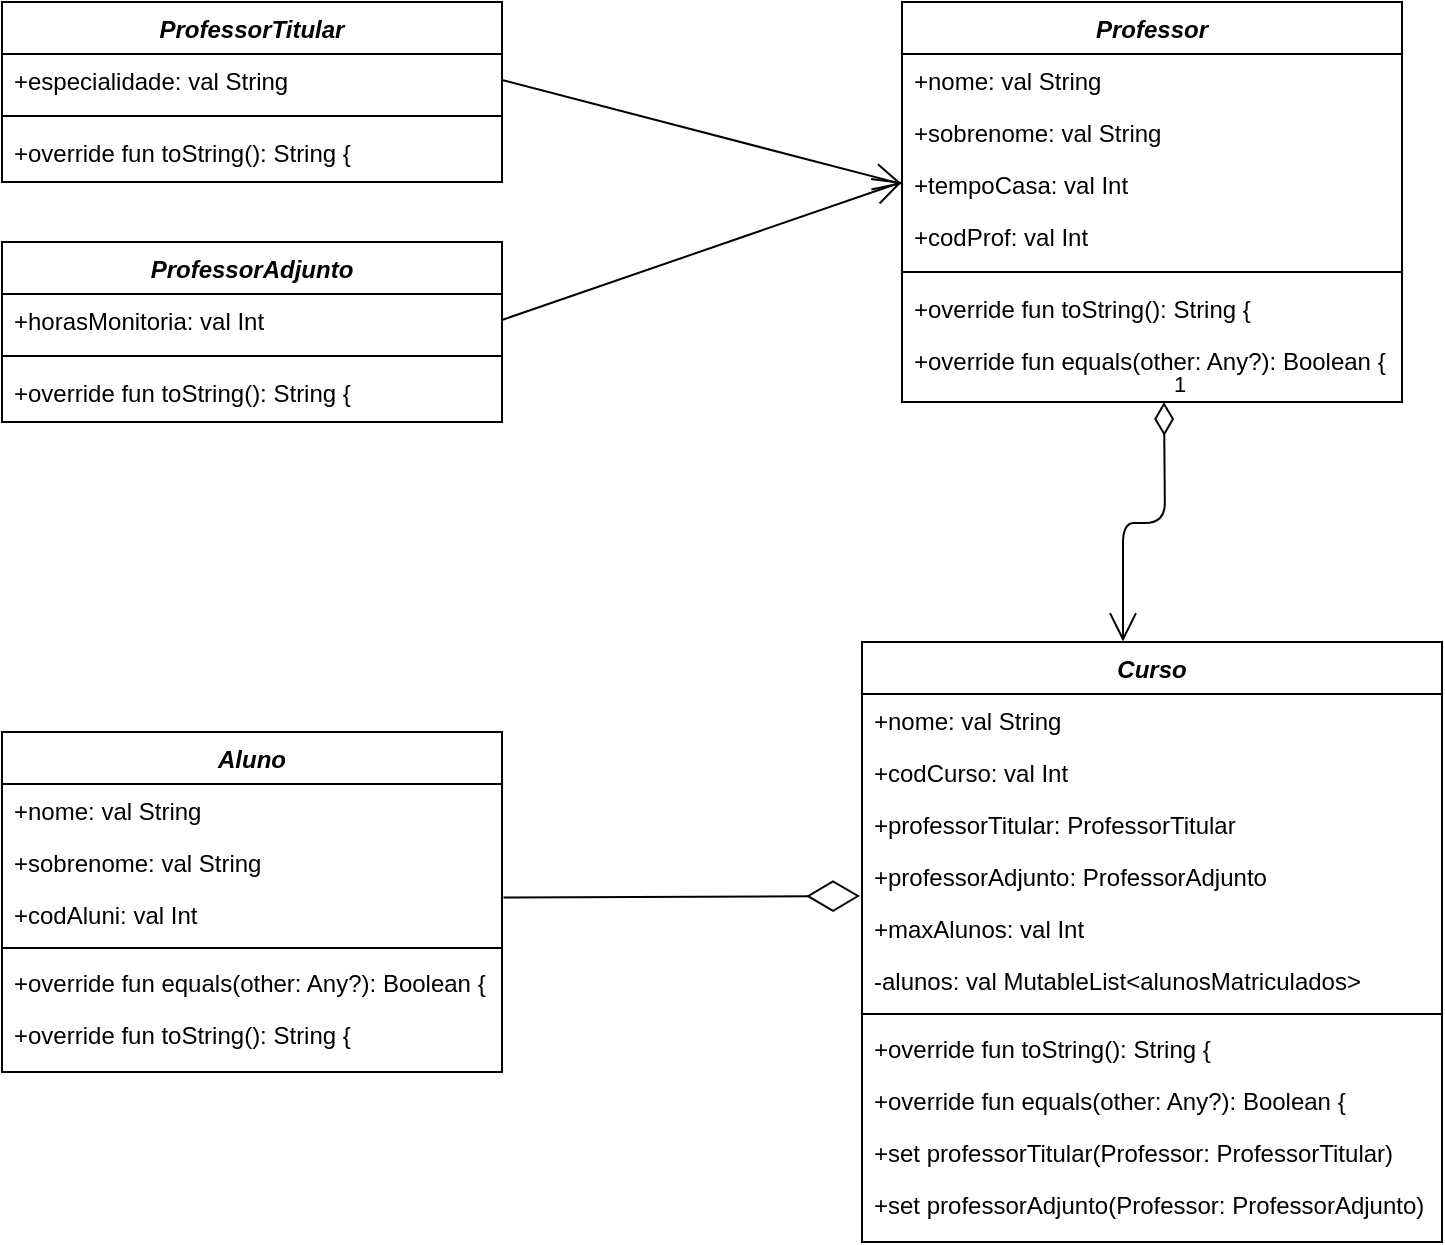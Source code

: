 <mxfile version="13.7.7" type="device"><diagram id="C5RBs43oDa-KdzZeNtuy" name="Page-1"><mxGraphModel dx="1447" dy="803" grid="1" gridSize="10" guides="1" tooltips="1" connect="1" arrows="1" fold="1" page="1" pageScale="1" pageWidth="827" pageHeight="1169" math="0" shadow="0"><root><mxCell id="WIyWlLk6GJQsqaUBKTNV-0"/><mxCell id="WIyWlLk6GJQsqaUBKTNV-1" parent="WIyWlLk6GJQsqaUBKTNV-0"/><mxCell id="keBXwzdHOlfpKhi2lnx--21" value="Professor" style="swimlane;fontStyle=3;align=center;verticalAlign=top;childLayout=stackLayout;horizontal=1;startSize=26;horizontalStack=0;resizeParent=1;resizeLast=0;collapsible=1;marginBottom=0;rounded=0;shadow=0;strokeWidth=1;" vertex="1" parent="WIyWlLk6GJQsqaUBKTNV-1"><mxGeometry x="510" y="50" width="250" height="200" as="geometry"><mxRectangle x="230" y="140" width="160" height="26" as="alternateBounds"/></mxGeometry></mxCell><mxCell id="keBXwzdHOlfpKhi2lnx--22" value="+nome: val String&#10;" style="text;align=left;verticalAlign=top;spacingLeft=4;spacingRight=4;overflow=hidden;rotatable=0;points=[[0,0.5],[1,0.5]];portConstraint=eastwest;" vertex="1" parent="keBXwzdHOlfpKhi2lnx--21"><mxGeometry y="26" width="250" height="26" as="geometry"/></mxCell><mxCell id="keBXwzdHOlfpKhi2lnx--23" value="+sobrenome: val String" style="text;align=left;verticalAlign=top;spacingLeft=4;spacingRight=4;overflow=hidden;rotatable=0;points=[[0,0.5],[1,0.5]];portConstraint=eastwest;rounded=0;shadow=0;html=0;" vertex="1" parent="keBXwzdHOlfpKhi2lnx--21"><mxGeometry y="52" width="250" height="26" as="geometry"/></mxCell><mxCell id="keBXwzdHOlfpKhi2lnx--24" value="+tempoCasa: val Int" style="text;align=left;verticalAlign=top;spacingLeft=4;spacingRight=4;overflow=hidden;rotatable=0;points=[[0,0.5],[1,0.5]];portConstraint=eastwest;rounded=0;shadow=0;html=0;" vertex="1" parent="keBXwzdHOlfpKhi2lnx--21"><mxGeometry y="78" width="250" height="26" as="geometry"/></mxCell><mxCell id="keBXwzdHOlfpKhi2lnx--27" value="+codProf: val Int" style="text;align=left;verticalAlign=top;spacingLeft=4;spacingRight=4;overflow=hidden;rotatable=0;points=[[0,0.5],[1,0.5]];portConstraint=eastwest;rounded=0;shadow=0;html=0;" vertex="1" parent="keBXwzdHOlfpKhi2lnx--21"><mxGeometry y="104" width="250" height="26" as="geometry"/></mxCell><mxCell id="keBXwzdHOlfpKhi2lnx--25" value="" style="line;html=1;strokeWidth=1;align=left;verticalAlign=middle;spacingTop=-1;spacingLeft=3;spacingRight=3;rotatable=0;labelPosition=right;points=[];portConstraint=eastwest;" vertex="1" parent="keBXwzdHOlfpKhi2lnx--21"><mxGeometry y="130" width="250" height="10" as="geometry"/></mxCell><mxCell id="keBXwzdHOlfpKhi2lnx--36" value="+override fun toString(): String {" style="text;align=left;verticalAlign=top;spacingLeft=4;spacingRight=4;overflow=hidden;rotatable=0;points=[[0,0.5],[1,0.5]];portConstraint=eastwest;rounded=0;shadow=0;html=0;" vertex="1" parent="keBXwzdHOlfpKhi2lnx--21"><mxGeometry y="140" width="250" height="26" as="geometry"/></mxCell><mxCell id="keBXwzdHOlfpKhi2lnx--35" value="+override fun equals(other: Any?): Boolean {" style="text;align=left;verticalAlign=top;spacingLeft=4;spacingRight=4;overflow=hidden;rotatable=0;points=[[0,0.5],[1,0.5]];portConstraint=eastwest;rounded=0;shadow=0;html=0;" vertex="1" parent="keBXwzdHOlfpKhi2lnx--21"><mxGeometry y="166" width="250" height="26" as="geometry"/></mxCell><mxCell id="keBXwzdHOlfpKhi2lnx--87" value="1" style="endArrow=open;html=1;endSize=12;startArrow=diamondThin;startSize=14;startFill=0;edgeStyle=orthogonalEdgeStyle;align=left;verticalAlign=bottom;strokeWidth=1;entryX=0.45;entryY=-0.001;entryDx=0;entryDy=0;entryPerimeter=0;" edge="1" parent="WIyWlLk6GJQsqaUBKTNV-1" target="keBXwzdHOlfpKhi2lnx--0"><mxGeometry x="-1" y="3" relative="1" as="geometry"><mxPoint x="641" y="250" as="sourcePoint"/><mxPoint x="730" y="280" as="targetPoint"/></mxGeometry></mxCell><mxCell id="keBXwzdHOlfpKhi2lnx--0" value="Curso&#10;" style="swimlane;fontStyle=3;align=center;verticalAlign=top;childLayout=stackLayout;horizontal=1;startSize=26;horizontalStack=0;resizeParent=1;resizeLast=0;collapsible=1;marginBottom=0;rounded=0;shadow=0;strokeWidth=1;" vertex="1" parent="WIyWlLk6GJQsqaUBKTNV-1"><mxGeometry x="490" y="370" width="290" height="300" as="geometry"><mxRectangle x="230" y="140" width="160" height="26" as="alternateBounds"/></mxGeometry></mxCell><mxCell id="keBXwzdHOlfpKhi2lnx--1" value="+nome: val String&#10;" style="text;align=left;verticalAlign=top;spacingLeft=4;spacingRight=4;overflow=hidden;rotatable=0;points=[[0,0.5],[1,0.5]];portConstraint=eastwest;" vertex="1" parent="keBXwzdHOlfpKhi2lnx--0"><mxGeometry y="26" width="290" height="26" as="geometry"/></mxCell><mxCell id="keBXwzdHOlfpKhi2lnx--2" value="+codCurso: val Int" style="text;align=left;verticalAlign=top;spacingLeft=4;spacingRight=4;overflow=hidden;rotatable=0;points=[[0,0.5],[1,0.5]];portConstraint=eastwest;rounded=0;shadow=0;html=0;" vertex="1" parent="keBXwzdHOlfpKhi2lnx--0"><mxGeometry y="52" width="290" height="26" as="geometry"/></mxCell><mxCell id="keBXwzdHOlfpKhi2lnx--52" value="+professorTitular: ProfessorTitular" style="text;align=left;verticalAlign=top;spacingLeft=4;spacingRight=4;overflow=hidden;rotatable=0;points=[[0,0.5],[1,0.5]];portConstraint=eastwest;rounded=0;shadow=0;html=0;" vertex="1" parent="keBXwzdHOlfpKhi2lnx--0"><mxGeometry y="78" width="290" height="26" as="geometry"/></mxCell><mxCell id="keBXwzdHOlfpKhi2lnx--53" value="+professorAdjunto: ProfessorAdjunto" style="text;align=left;verticalAlign=top;spacingLeft=4;spacingRight=4;overflow=hidden;rotatable=0;points=[[0,0.5],[1,0.5]];portConstraint=eastwest;rounded=0;shadow=0;html=0;" vertex="1" parent="keBXwzdHOlfpKhi2lnx--0"><mxGeometry y="104" width="290" height="26" as="geometry"/></mxCell><mxCell id="keBXwzdHOlfpKhi2lnx--54" value="+maxAlunos: val Int" style="text;align=left;verticalAlign=top;spacingLeft=4;spacingRight=4;overflow=hidden;rotatable=0;points=[[0,0.5],[1,0.5]];portConstraint=eastwest;rounded=0;shadow=0;html=0;" vertex="1" parent="keBXwzdHOlfpKhi2lnx--0"><mxGeometry y="130" width="290" height="26" as="geometry"/></mxCell><mxCell id="keBXwzdHOlfpKhi2lnx--55" value="-alunos: val MutableList&lt;alunosMatriculados&gt;" style="text;align=left;verticalAlign=top;spacingLeft=4;spacingRight=4;overflow=hidden;rotatable=0;points=[[0,0.5],[1,0.5]];portConstraint=eastwest;rounded=0;shadow=0;html=0;" vertex="1" parent="keBXwzdHOlfpKhi2lnx--0"><mxGeometry y="156" width="290" height="26" as="geometry"/></mxCell><mxCell id="keBXwzdHOlfpKhi2lnx--4" value="" style="line;html=1;strokeWidth=1;align=left;verticalAlign=middle;spacingTop=-1;spacingLeft=3;spacingRight=3;rotatable=0;labelPosition=right;points=[];portConstraint=eastwest;" vertex="1" parent="keBXwzdHOlfpKhi2lnx--0"><mxGeometry y="182" width="290" height="8" as="geometry"/></mxCell><mxCell id="keBXwzdHOlfpKhi2lnx--34" value="+override fun toString(): String {" style="text;align=left;verticalAlign=top;spacingLeft=4;spacingRight=4;overflow=hidden;rotatable=0;points=[[0,0.5],[1,0.5]];portConstraint=eastwest;rounded=0;shadow=0;html=0;" vertex="1" parent="keBXwzdHOlfpKhi2lnx--0"><mxGeometry y="190" width="290" height="26" as="geometry"/></mxCell><mxCell id="keBXwzdHOlfpKhi2lnx--33" value="+override fun equals(other: Any?): Boolean {" style="text;align=left;verticalAlign=top;spacingLeft=4;spacingRight=4;overflow=hidden;rotatable=0;points=[[0,0.5],[1,0.5]];portConstraint=eastwest;rounded=0;shadow=0;html=0;" vertex="1" parent="keBXwzdHOlfpKhi2lnx--0"><mxGeometry y="216" width="290" height="26" as="geometry"/></mxCell><mxCell id="keBXwzdHOlfpKhi2lnx--79" value="+set professorTitular(Professor: ProfessorTitular)" style="text;align=left;verticalAlign=top;spacingLeft=4;spacingRight=4;overflow=hidden;rotatable=0;points=[[0,0.5],[1,0.5]];portConstraint=eastwest;rounded=0;shadow=0;html=0;" vertex="1" parent="keBXwzdHOlfpKhi2lnx--0"><mxGeometry y="242" width="290" height="26" as="geometry"/></mxCell><mxCell id="keBXwzdHOlfpKhi2lnx--80" value="+set professorAdjunto(Professor: ProfessorAdjunto)" style="text;align=left;verticalAlign=top;spacingLeft=4;spacingRight=4;overflow=hidden;rotatable=0;points=[[0,0.5],[1,0.5]];portConstraint=eastwest;rounded=0;shadow=0;html=0;" vertex="1" parent="keBXwzdHOlfpKhi2lnx--0"><mxGeometry y="268" width="290" height="26" as="geometry"/></mxCell><mxCell id="keBXwzdHOlfpKhi2lnx--37" value="ProfessorTitular" style="swimlane;fontStyle=3;align=center;verticalAlign=top;childLayout=stackLayout;horizontal=1;startSize=26;horizontalStack=0;resizeParent=1;resizeLast=0;collapsible=1;marginBottom=0;rounded=0;shadow=0;strokeWidth=1;" vertex="1" parent="WIyWlLk6GJQsqaUBKTNV-1"><mxGeometry x="60" y="50" width="250" height="90" as="geometry"><mxRectangle x="230" y="140" width="160" height="26" as="alternateBounds"/></mxGeometry></mxCell><mxCell id="keBXwzdHOlfpKhi2lnx--38" value="+especialidade: val String&#10;" style="text;align=left;verticalAlign=top;spacingLeft=4;spacingRight=4;overflow=hidden;rotatable=0;points=[[0,0.5],[1,0.5]];portConstraint=eastwest;" vertex="1" parent="keBXwzdHOlfpKhi2lnx--37"><mxGeometry y="26" width="250" height="26" as="geometry"/></mxCell><mxCell id="keBXwzdHOlfpKhi2lnx--42" value="" style="line;html=1;strokeWidth=1;align=left;verticalAlign=middle;spacingTop=-1;spacingLeft=3;spacingRight=3;rotatable=0;labelPosition=right;points=[];portConstraint=eastwest;" vertex="1" parent="keBXwzdHOlfpKhi2lnx--37"><mxGeometry y="52" width="250" height="10" as="geometry"/></mxCell><mxCell id="keBXwzdHOlfpKhi2lnx--43" value="+override fun toString(): String {" style="text;align=left;verticalAlign=top;spacingLeft=4;spacingRight=4;overflow=hidden;rotatable=0;points=[[0,0.5],[1,0.5]];portConstraint=eastwest;rounded=0;shadow=0;html=0;" vertex="1" parent="keBXwzdHOlfpKhi2lnx--37"><mxGeometry y="62" width="250" height="26" as="geometry"/></mxCell><mxCell id="keBXwzdHOlfpKhi2lnx--45" value="ProfessorAdjunto" style="swimlane;fontStyle=3;align=center;verticalAlign=top;childLayout=stackLayout;horizontal=1;startSize=26;horizontalStack=0;resizeParent=1;resizeLast=0;collapsible=1;marginBottom=0;rounded=0;shadow=0;strokeWidth=1;" vertex="1" parent="WIyWlLk6GJQsqaUBKTNV-1"><mxGeometry x="60" y="170" width="250" height="90" as="geometry"><mxRectangle x="230" y="140" width="160" height="26" as="alternateBounds"/></mxGeometry></mxCell><mxCell id="keBXwzdHOlfpKhi2lnx--46" value="+horasMonitoria: val Int" style="text;align=left;verticalAlign=top;spacingLeft=4;spacingRight=4;overflow=hidden;rotatable=0;points=[[0,0.5],[1,0.5]];portConstraint=eastwest;" vertex="1" parent="keBXwzdHOlfpKhi2lnx--45"><mxGeometry y="26" width="250" height="26" as="geometry"/></mxCell><mxCell id="keBXwzdHOlfpKhi2lnx--47" value="" style="line;html=1;strokeWidth=1;align=left;verticalAlign=middle;spacingTop=-1;spacingLeft=3;spacingRight=3;rotatable=0;labelPosition=right;points=[];portConstraint=eastwest;" vertex="1" parent="keBXwzdHOlfpKhi2lnx--45"><mxGeometry y="52" width="250" height="10" as="geometry"/></mxCell><mxCell id="keBXwzdHOlfpKhi2lnx--48" value="+override fun toString(): String {" style="text;align=left;verticalAlign=top;spacingLeft=4;spacingRight=4;overflow=hidden;rotatable=0;points=[[0,0.5],[1,0.5]];portConstraint=eastwest;rounded=0;shadow=0;html=0;" vertex="1" parent="keBXwzdHOlfpKhi2lnx--45"><mxGeometry y="62" width="250" height="26" as="geometry"/></mxCell><mxCell id="keBXwzdHOlfpKhi2lnx--90" value="" style="endArrow=open;endFill=1;endSize=12;html=1;strokeWidth=1;exitX=1;exitY=0.5;exitDx=0;exitDy=0;entryX=0;entryY=0.5;entryDx=0;entryDy=0;" edge="1" parent="WIyWlLk6GJQsqaUBKTNV-1" source="keBXwzdHOlfpKhi2lnx--38" target="keBXwzdHOlfpKhi2lnx--24"><mxGeometry width="160" relative="1" as="geometry"><mxPoint x="260" y="150" as="sourcePoint"/><mxPoint x="420" y="150" as="targetPoint"/></mxGeometry></mxCell><mxCell id="keBXwzdHOlfpKhi2lnx--91" value="" style="endArrow=open;endFill=1;endSize=12;html=1;strokeWidth=1;exitX=1;exitY=0.5;exitDx=0;exitDy=0;" edge="1" parent="WIyWlLk6GJQsqaUBKTNV-1" source="keBXwzdHOlfpKhi2lnx--46"><mxGeometry width="160" relative="1" as="geometry"><mxPoint x="260" y="150" as="sourcePoint"/><mxPoint x="510" y="140" as="targetPoint"/></mxGeometry></mxCell><mxCell id="keBXwzdHOlfpKhi2lnx--92" value="" style="endArrow=diamondThin;endFill=0;endSize=24;html=1;strokeWidth=1;exitX=1.003;exitY=0.181;exitDx=0;exitDy=0;exitPerimeter=0;" edge="1" parent="WIyWlLk6GJQsqaUBKTNV-1" source="zkfFHV4jXpPFQw0GAbJ--3"><mxGeometry width="160" relative="1" as="geometry"><mxPoint x="300" y="499" as="sourcePoint"/><mxPoint x="489" y="497" as="targetPoint"/></mxGeometry></mxCell><mxCell id="zkfFHV4jXpPFQw0GAbJ--0" value="Aluno" style="swimlane;fontStyle=3;align=center;verticalAlign=top;childLayout=stackLayout;horizontal=1;startSize=26;horizontalStack=0;resizeParent=1;resizeLast=0;collapsible=1;marginBottom=0;rounded=0;shadow=0;strokeWidth=1;" parent="WIyWlLk6GJQsqaUBKTNV-1" vertex="1"><mxGeometry x="60" y="415" width="250" height="170" as="geometry"><mxRectangle x="230" y="140" width="160" height="26" as="alternateBounds"/></mxGeometry></mxCell><mxCell id="zkfFHV4jXpPFQw0GAbJ--1" value="+nome: val String&#10;" style="text;align=left;verticalAlign=top;spacingLeft=4;spacingRight=4;overflow=hidden;rotatable=0;points=[[0,0.5],[1,0.5]];portConstraint=eastwest;" parent="zkfFHV4jXpPFQw0GAbJ--0" vertex="1"><mxGeometry y="26" width="250" height="26" as="geometry"/></mxCell><mxCell id="zkfFHV4jXpPFQw0GAbJ--2" value="+sobrenome: val String" style="text;align=left;verticalAlign=top;spacingLeft=4;spacingRight=4;overflow=hidden;rotatable=0;points=[[0,0.5],[1,0.5]];portConstraint=eastwest;rounded=0;shadow=0;html=0;" parent="zkfFHV4jXpPFQw0GAbJ--0" vertex="1"><mxGeometry y="52" width="250" height="26" as="geometry"/></mxCell><mxCell id="zkfFHV4jXpPFQw0GAbJ--3" value="+codAluni: val Int" style="text;align=left;verticalAlign=top;spacingLeft=4;spacingRight=4;overflow=hidden;rotatable=0;points=[[0,0.5],[1,0.5]];portConstraint=eastwest;rounded=0;shadow=0;html=0;" parent="zkfFHV4jXpPFQw0GAbJ--0" vertex="1"><mxGeometry y="78" width="250" height="26" as="geometry"/></mxCell><mxCell id="zkfFHV4jXpPFQw0GAbJ--4" value="" style="line;html=1;strokeWidth=1;align=left;verticalAlign=middle;spacingTop=-1;spacingLeft=3;spacingRight=3;rotatable=0;labelPosition=right;points=[];portConstraint=eastwest;" parent="zkfFHV4jXpPFQw0GAbJ--0" vertex="1"><mxGeometry y="104" width="250" height="8" as="geometry"/></mxCell><mxCell id="keBXwzdHOlfpKhi2lnx--31" value="+override fun equals(other: Any?): Boolean {" style="text;align=left;verticalAlign=top;spacingLeft=4;spacingRight=4;overflow=hidden;rotatable=0;points=[[0,0.5],[1,0.5]];portConstraint=eastwest;rounded=0;shadow=0;html=0;" vertex="1" parent="zkfFHV4jXpPFQw0GAbJ--0"><mxGeometry y="112" width="250" height="26" as="geometry"/></mxCell><mxCell id="keBXwzdHOlfpKhi2lnx--32" value="+override fun toString(): String {" style="text;align=left;verticalAlign=top;spacingLeft=4;spacingRight=4;overflow=hidden;rotatable=0;points=[[0,0.5],[1,0.5]];portConstraint=eastwest;rounded=0;shadow=0;html=0;" vertex="1" parent="zkfFHV4jXpPFQw0GAbJ--0"><mxGeometry y="138" width="250" height="22" as="geometry"/></mxCell></root></mxGraphModel></diagram></mxfile>